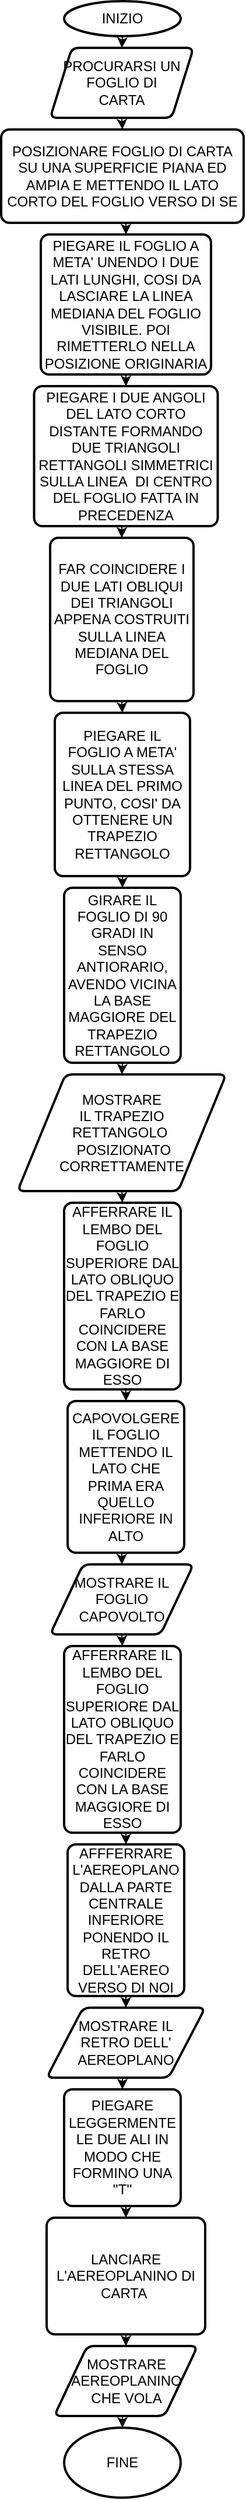 <mxfile version="13.0.0" type="google"><diagram id="aHVOz0EhSPZqRkA6JRdL" name="Page-1"><mxGraphModel dx="1038" dy="580" grid="1" gridSize="10" guides="1" tooltips="1" connect="1" arrows="1" fold="1" page="1" pageScale="1" pageWidth="827" pageHeight="1169" math="0" shadow="0"><root><mxCell id="0"/><mxCell id="1" parent="0"/><mxCell id="xK8yYy9mi05zT4Ht_RSp-28" style="edgeStyle=orthogonalEdgeStyle;rounded=0;orthogonalLoop=1;jettySize=auto;html=1;exitX=0.5;exitY=1;exitDx=0;exitDy=0;exitPerimeter=0;entryX=0.5;entryY=0;entryDx=0;entryDy=0;" edge="1" parent="1" source="xK8yYy9mi05zT4Ht_RSp-2" target="xK8yYy9mi05zT4Ht_RSp-7"><mxGeometry relative="1" as="geometry"/></mxCell><mxCell id="xK8yYy9mi05zT4Ht_RSp-2" value="INIZIO" style="strokeWidth=2;html=1;shape=mxgraph.flowchart.start_1;whiteSpace=wrap;" vertex="1" parent="1"><mxGeometry x="364" y="10" width="100" height="30" as="geometry"/></mxCell><mxCell id="xK8yYy9mi05zT4Ht_RSp-30" style="edgeStyle=orthogonalEdgeStyle;rounded=0;orthogonalLoop=1;jettySize=auto;html=1;exitX=0.5;exitY=1;exitDx=0;exitDy=0;entryX=0.5;entryY=0;entryDx=0;entryDy=0;" edge="1" parent="1" source="xK8yYy9mi05zT4Ht_RSp-6" target="xK8yYy9mi05zT4Ht_RSp-11"><mxGeometry relative="1" as="geometry"/></mxCell><mxCell id="xK8yYy9mi05zT4Ht_RSp-6" value="POSIZIONARE FOGLIO DI CARTA SU UNA SUPERFICIE PIANA ED AMPIA E METTENDO IL LATO CORTO DEL FOGLIO VERSO DI SE" style="rounded=1;whiteSpace=wrap;html=1;absoluteArcSize=1;arcSize=14;strokeWidth=2;" vertex="1" parent="1"><mxGeometry x="310" y="120" width="208" height="80" as="geometry"/></mxCell><mxCell id="xK8yYy9mi05zT4Ht_RSp-29" style="edgeStyle=orthogonalEdgeStyle;rounded=0;orthogonalLoop=1;jettySize=auto;html=1;exitX=0.5;exitY=1;exitDx=0;exitDy=0;entryX=0.5;entryY=0;entryDx=0;entryDy=0;" edge="1" parent="1" source="xK8yYy9mi05zT4Ht_RSp-7" target="xK8yYy9mi05zT4Ht_RSp-6"><mxGeometry relative="1" as="geometry"/></mxCell><mxCell id="xK8yYy9mi05zT4Ht_RSp-7" value="PROCURARSI UN FOGLIO DI &lt;br&gt;CARTA" style="shape=parallelogram;html=1;strokeWidth=2;perimeter=parallelogramPerimeter;whiteSpace=wrap;rounded=1;arcSize=12;size=0.152;" vertex="1" parent="1"><mxGeometry x="352" y="50" width="123" height="60" as="geometry"/></mxCell><mxCell id="xK8yYy9mi05zT4Ht_RSp-32" style="edgeStyle=orthogonalEdgeStyle;rounded=0;orthogonalLoop=1;jettySize=auto;html=1;exitX=0.5;exitY=1;exitDx=0;exitDy=0;entryX=0.5;entryY=0;entryDx=0;entryDy=0;" edge="1" parent="1" source="xK8yYy9mi05zT4Ht_RSp-9" target="xK8yYy9mi05zT4Ht_RSp-12"><mxGeometry relative="1" as="geometry"/></mxCell><mxCell id="xK8yYy9mi05zT4Ht_RSp-9" value="PIEGARE I DUE ANGOLI DEL LATO CORTO DISTANTE FORMANDO DUE TRIANGOLI RETTANGOLI SIMMETRICI SULLA LINEA&amp;nbsp; DI CENTRO DEL FOGLIO FATTA IN PRECEDENZA" style="rounded=1;whiteSpace=wrap;html=1;absoluteArcSize=1;arcSize=14;strokeWidth=2;" vertex="1" parent="1"><mxGeometry x="338.25" y="340" width="157.5" height="120" as="geometry"/></mxCell><mxCell id="xK8yYy9mi05zT4Ht_RSp-31" style="edgeStyle=orthogonalEdgeStyle;rounded=0;orthogonalLoop=1;jettySize=auto;html=1;exitX=0.5;exitY=1;exitDx=0;exitDy=0;entryX=0.5;entryY=0;entryDx=0;entryDy=0;" edge="1" parent="1" source="xK8yYy9mi05zT4Ht_RSp-11" target="xK8yYy9mi05zT4Ht_RSp-9"><mxGeometry relative="1" as="geometry"/></mxCell><mxCell id="xK8yYy9mi05zT4Ht_RSp-11" value="PIEGARE IL FOGLIO A META' UNENDO I DUE LATI LUNGHI, COSI DA LASCIARE LA LINEA MEDIANA DEL FOGLIO VISIBILE. POI RIMETTERLO NELLA POSIZIONE ORIGINARIA" style="rounded=1;whiteSpace=wrap;html=1;absoluteArcSize=1;arcSize=14;strokeWidth=2;" vertex="1" parent="1"><mxGeometry x="344" y="210" width="146" height="120" as="geometry"/></mxCell><mxCell id="xK8yYy9mi05zT4Ht_RSp-33" style="edgeStyle=orthogonalEdgeStyle;rounded=0;orthogonalLoop=1;jettySize=auto;html=1;exitX=0.5;exitY=1;exitDx=0;exitDy=0;entryX=0.5;entryY=0;entryDx=0;entryDy=0;" edge="1" parent="1" source="xK8yYy9mi05zT4Ht_RSp-12" target="xK8yYy9mi05zT4Ht_RSp-13"><mxGeometry relative="1" as="geometry"/></mxCell><mxCell id="xK8yYy9mi05zT4Ht_RSp-12" value="FAR COINCIDERE I DUE LATI OBLIQUI DEI TRIANGOLI APPENA COSTRUITI SULLA LINEA MEDIANA DEL FOGLIO" style="rounded=1;whiteSpace=wrap;html=1;absoluteArcSize=1;arcSize=14;strokeWidth=2;" vertex="1" parent="1"><mxGeometry x="352" y="470" width="123" height="140" as="geometry"/></mxCell><mxCell id="xK8yYy9mi05zT4Ht_RSp-34" style="edgeStyle=orthogonalEdgeStyle;rounded=0;orthogonalLoop=1;jettySize=auto;html=1;exitX=0.5;exitY=1;exitDx=0;exitDy=0;entryX=0.5;entryY=0;entryDx=0;entryDy=0;" edge="1" parent="1" source="xK8yYy9mi05zT4Ht_RSp-13" target="xK8yYy9mi05zT4Ht_RSp-14"><mxGeometry relative="1" as="geometry"/></mxCell><mxCell id="xK8yYy9mi05zT4Ht_RSp-13" value="PIEGARE IL FOGLIO A META' SULLA STESSA LINEA DEL PRIMO PUNTO, COSI' DA OTTENERE UN TRAPEZIO RETTANGOLO" style="rounded=1;whiteSpace=wrap;html=1;absoluteArcSize=1;arcSize=14;strokeWidth=2;" vertex="1" parent="1"><mxGeometry x="356" y="620" width="116" height="140" as="geometry"/></mxCell><mxCell id="xK8yYy9mi05zT4Ht_RSp-35" style="edgeStyle=orthogonalEdgeStyle;rounded=0;orthogonalLoop=1;jettySize=auto;html=1;exitX=0.5;exitY=1;exitDx=0;exitDy=0;entryX=0.5;entryY=0;entryDx=0;entryDy=0;" edge="1" parent="1" source="xK8yYy9mi05zT4Ht_RSp-14" target="xK8yYy9mi05zT4Ht_RSp-15"><mxGeometry relative="1" as="geometry"/></mxCell><mxCell id="xK8yYy9mi05zT4Ht_RSp-14" value="GIRARE IL FOGLIO DI 90 GRADI IN SENSO ANTIORARIO, AVENDO VICINA LA BASE MAGGIORE DEL TRAPEZIO RETTANGOLO" style="rounded=1;whiteSpace=wrap;html=1;absoluteArcSize=1;arcSize=14;strokeWidth=2;" vertex="1" parent="1"><mxGeometry x="364" y="770" width="100" height="150" as="geometry"/></mxCell><mxCell id="xK8yYy9mi05zT4Ht_RSp-36" style="edgeStyle=orthogonalEdgeStyle;rounded=0;orthogonalLoop=1;jettySize=auto;html=1;exitX=0.5;exitY=1;exitDx=0;exitDy=0;entryX=0.5;entryY=0;entryDx=0;entryDy=0;" edge="1" parent="1" source="xK8yYy9mi05zT4Ht_RSp-15" target="xK8yYy9mi05zT4Ht_RSp-16"><mxGeometry relative="1" as="geometry"/></mxCell><mxCell id="xK8yYy9mi05zT4Ht_RSp-15" value="MOSTRARE &lt;br&gt;IL TRAPEZIO &lt;br&gt;RETTANGOLO&amp;nbsp;&lt;br&gt;&amp;nbsp;POSIZIONATO CORRETTAMENTE" style="shape=parallelogram;html=1;strokeWidth=2;perimeter=parallelogramPerimeter;whiteSpace=wrap;rounded=1;arcSize=12;size=0.23;" vertex="1" parent="1"><mxGeometry x="324" y="930" width="179" height="100" as="geometry"/></mxCell><mxCell id="xK8yYy9mi05zT4Ht_RSp-37" style="edgeStyle=orthogonalEdgeStyle;rounded=0;orthogonalLoop=1;jettySize=auto;html=1;exitX=0.5;exitY=1;exitDx=0;exitDy=0;entryX=0.5;entryY=0;entryDx=0;entryDy=0;" edge="1" parent="1" source="xK8yYy9mi05zT4Ht_RSp-16" target="xK8yYy9mi05zT4Ht_RSp-17"><mxGeometry relative="1" as="geometry"/></mxCell><mxCell id="xK8yYy9mi05zT4Ht_RSp-16" value="AFFERRARE IL LEMBO DEL FOGLIO SUPERIORE DAL LATO OBLIQUO DEL TRAPEZIO E FARLO COINCIDERE CON LA BASE MAGGIORE DI ESSO" style="rounded=1;whiteSpace=wrap;html=1;absoluteArcSize=1;arcSize=14;strokeWidth=2;" vertex="1" parent="1"><mxGeometry x="364" y="1040" width="100" height="160" as="geometry"/></mxCell><mxCell id="xK8yYy9mi05zT4Ht_RSp-38" style="edgeStyle=orthogonalEdgeStyle;rounded=0;orthogonalLoop=1;jettySize=auto;html=1;exitX=0.5;exitY=1;exitDx=0;exitDy=0;entryX=0.5;entryY=0;entryDx=0;entryDy=0;" edge="1" parent="1" source="xK8yYy9mi05zT4Ht_RSp-17" target="xK8yYy9mi05zT4Ht_RSp-18"><mxGeometry relative="1" as="geometry"/></mxCell><mxCell id="xK8yYy9mi05zT4Ht_RSp-17" value="CAPOVOLGERE IL FOGLIO METTENDO IL LATO CHE PRIMA ERA QUELLO INFERIORE IN ALTO" style="rounded=1;whiteSpace=wrap;html=1;absoluteArcSize=1;arcSize=14;strokeWidth=2;" vertex="1" parent="1"><mxGeometry x="367" y="1210" width="100" height="130" as="geometry"/></mxCell><mxCell id="xK8yYy9mi05zT4Ht_RSp-39" style="edgeStyle=orthogonalEdgeStyle;rounded=0;orthogonalLoop=1;jettySize=auto;html=1;exitX=0.5;exitY=1;exitDx=0;exitDy=0;entryX=0.5;entryY=0;entryDx=0;entryDy=0;" edge="1" parent="1" source="xK8yYy9mi05zT4Ht_RSp-18" target="xK8yYy9mi05zT4Ht_RSp-20"><mxGeometry relative="1" as="geometry"/></mxCell><mxCell id="xK8yYy9mi05zT4Ht_RSp-18" value="MOSTRARE IL FOGLIO CAPOVOLTO" style="shape=parallelogram;html=1;strokeWidth=2;perimeter=parallelogramPerimeter;whiteSpace=wrap;rounded=1;arcSize=12;size=0.23;" vertex="1" parent="1"><mxGeometry x="352" y="1350" width="123" height="60" as="geometry"/></mxCell><mxCell id="xK8yYy9mi05zT4Ht_RSp-40" style="edgeStyle=orthogonalEdgeStyle;rounded=0;orthogonalLoop=1;jettySize=auto;html=1;exitX=0.5;exitY=1;exitDx=0;exitDy=0;entryX=0.5;entryY=0;entryDx=0;entryDy=0;" edge="1" parent="1" source="xK8yYy9mi05zT4Ht_RSp-20" target="xK8yYy9mi05zT4Ht_RSp-21"><mxGeometry relative="1" as="geometry"/></mxCell><mxCell id="xK8yYy9mi05zT4Ht_RSp-20" value="AFFERRARE IL LEMBO DEL FOGLIO SUPERIORE DAL LATO OBLIQUO DEL TRAPEZIO E FARLO COINCIDERE CON LA BASE MAGGIORE DI ESSO" style="rounded=1;whiteSpace=wrap;html=1;absoluteArcSize=1;arcSize=14;strokeWidth=2;" vertex="1" parent="1"><mxGeometry x="364" y="1420" width="100" height="160" as="geometry"/></mxCell><mxCell id="xK8yYy9mi05zT4Ht_RSp-41" style="edgeStyle=orthogonalEdgeStyle;rounded=0;orthogonalLoop=1;jettySize=auto;html=1;exitX=0.5;exitY=1;exitDx=0;exitDy=0;entryX=0.5;entryY=0;entryDx=0;entryDy=0;" edge="1" parent="1" source="xK8yYy9mi05zT4Ht_RSp-21" target="xK8yYy9mi05zT4Ht_RSp-22"><mxGeometry relative="1" as="geometry"/></mxCell><mxCell id="xK8yYy9mi05zT4Ht_RSp-21" value="AFFFERRARE L'AEREOPLANO DALLA PARTE CENTRALE INFERIORE PONENDO IL RETRO DELL'AEREO VERSO DI NOI" style="rounded=1;whiteSpace=wrap;html=1;absoluteArcSize=1;arcSize=14;strokeWidth=2;" vertex="1" parent="1"><mxGeometry x="367" y="1590" width="100" height="130" as="geometry"/></mxCell><mxCell id="xK8yYy9mi05zT4Ht_RSp-42" style="edgeStyle=orthogonalEdgeStyle;rounded=0;orthogonalLoop=1;jettySize=auto;html=1;exitX=0.5;exitY=1;exitDx=0;exitDy=0;entryX=0.5;entryY=0;entryDx=0;entryDy=0;" edge="1" parent="1" source="xK8yYy9mi05zT4Ht_RSp-22" target="xK8yYy9mi05zT4Ht_RSp-23"><mxGeometry relative="1" as="geometry"/></mxCell><mxCell id="xK8yYy9mi05zT4Ht_RSp-22" value="MOSTRARE IL &lt;br&gt;RETRO DELL'&lt;br&gt;AEREOPLANO" style="shape=parallelogram;html=1;strokeWidth=2;perimeter=parallelogramPerimeter;whiteSpace=wrap;rounded=1;arcSize=12;size=0.23;" vertex="1" parent="1"><mxGeometry x="349" y="1730" width="136" height="60" as="geometry"/></mxCell><mxCell id="xK8yYy9mi05zT4Ht_RSp-43" style="edgeStyle=orthogonalEdgeStyle;rounded=0;orthogonalLoop=1;jettySize=auto;html=1;exitX=0.5;exitY=1;exitDx=0;exitDy=0;entryX=0.5;entryY=0;entryDx=0;entryDy=0;" edge="1" parent="1" source="xK8yYy9mi05zT4Ht_RSp-23" target="xK8yYy9mi05zT4Ht_RSp-24"><mxGeometry relative="1" as="geometry"/></mxCell><mxCell id="xK8yYy9mi05zT4Ht_RSp-23" value="PIEGARE LEGGERMENTE LE DUE ALI IN MODO CHE FORMINO UNA ''T''" style="rounded=1;whiteSpace=wrap;html=1;absoluteArcSize=1;arcSize=14;strokeWidth=2;" vertex="1" parent="1"><mxGeometry x="364" y="1800" width="100" height="100" as="geometry"/></mxCell><mxCell id="xK8yYy9mi05zT4Ht_RSp-44" style="edgeStyle=orthogonalEdgeStyle;rounded=0;orthogonalLoop=1;jettySize=auto;html=1;exitX=0.5;exitY=1;exitDx=0;exitDy=0;entryX=0.5;entryY=0;entryDx=0;entryDy=0;" edge="1" parent="1" source="xK8yYy9mi05zT4Ht_RSp-24" target="xK8yYy9mi05zT4Ht_RSp-25"><mxGeometry relative="1" as="geometry"/></mxCell><mxCell id="xK8yYy9mi05zT4Ht_RSp-24" value="LANCIARE L'AEREOPLANINO DI CARTA&amp;nbsp;" style="rounded=1;whiteSpace=wrap;html=1;absoluteArcSize=1;arcSize=14;strokeWidth=2;" vertex="1" parent="1"><mxGeometry x="349" y="1910" width="136" height="100" as="geometry"/></mxCell><mxCell id="xK8yYy9mi05zT4Ht_RSp-45" style="edgeStyle=orthogonalEdgeStyle;rounded=0;orthogonalLoop=1;jettySize=auto;html=1;exitX=0.5;exitY=1;exitDx=0;exitDy=0;entryX=0.5;entryY=0;entryDx=0;entryDy=0;entryPerimeter=0;" edge="1" parent="1" source="xK8yYy9mi05zT4Ht_RSp-25" target="xK8yYy9mi05zT4Ht_RSp-27"><mxGeometry relative="1" as="geometry"/></mxCell><mxCell id="xK8yYy9mi05zT4Ht_RSp-25" value="MOSTRARE AEREOPLANINO CHE VOLA" style="shape=parallelogram;html=1;strokeWidth=2;perimeter=parallelogramPerimeter;whiteSpace=wrap;rounded=1;arcSize=12;size=0.23;" vertex="1" parent="1"><mxGeometry x="355.5" y="2020" width="123" height="60" as="geometry"/></mxCell><mxCell id="xK8yYy9mi05zT4Ht_RSp-27" value="FINE" style="strokeWidth=2;html=1;shape=mxgraph.flowchart.start_1;whiteSpace=wrap;" vertex="1" parent="1"><mxGeometry x="364" y="2090" width="100" height="60" as="geometry"/></mxCell></root></mxGraphModel></diagram></mxfile>